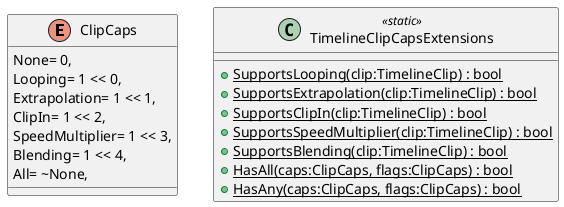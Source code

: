 @startuml
enum ClipCaps {
    None= 0,
    Looping= 1 << 0,
    Extrapolation= 1 << 1,
    ClipIn= 1 << 2,
    SpeedMultiplier= 1 << 3,
    Blending= 1 << 4,
    All= ~None,
}
class TimelineClipCapsExtensions <<static>> {
    + {static} SupportsLooping(clip:TimelineClip) : bool
    + {static} SupportsExtrapolation(clip:TimelineClip) : bool
    + {static} SupportsClipIn(clip:TimelineClip) : bool
    + {static} SupportsSpeedMultiplier(clip:TimelineClip) : bool
    + {static} SupportsBlending(clip:TimelineClip) : bool
    + {static} HasAll(caps:ClipCaps, flags:ClipCaps) : bool
    + {static} HasAny(caps:ClipCaps, flags:ClipCaps) : bool
}
@enduml
